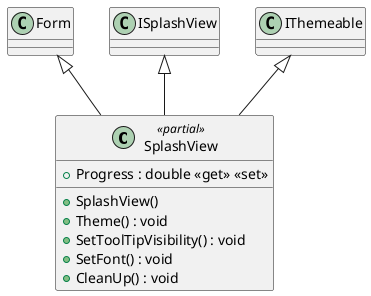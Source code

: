 @startuml
class SplashView <<partial>> {
    + SplashView()
    + Theme() : void
    + SetToolTipVisibility() : void
    + SetFont() : void
    + Progress : double <<get>> <<set>>
    + CleanUp() : void
}
Form <|-- SplashView
ISplashView <|-- SplashView
IThemeable <|-- SplashView
@enduml
